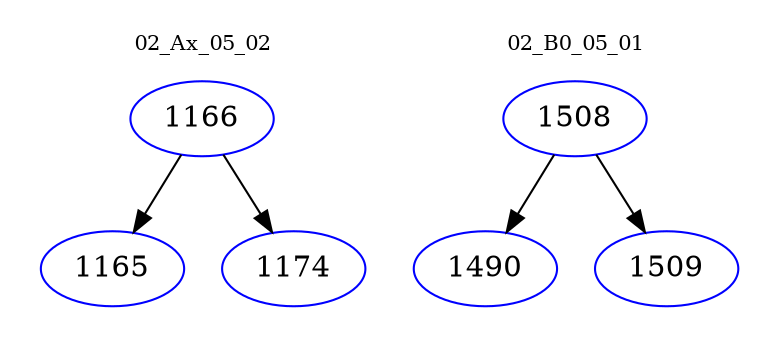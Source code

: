 digraph{
subgraph cluster_0 {
color = white
label = "02_Ax_05_02";
fontsize=10;
T0_1166 [label="1166", color="blue"]
T0_1166 -> T0_1165 [color="black"]
T0_1165 [label="1165", color="blue"]
T0_1166 -> T0_1174 [color="black"]
T0_1174 [label="1174", color="blue"]
}
subgraph cluster_1 {
color = white
label = "02_B0_05_01";
fontsize=10;
T1_1508 [label="1508", color="blue"]
T1_1508 -> T1_1490 [color="black"]
T1_1490 [label="1490", color="blue"]
T1_1508 -> T1_1509 [color="black"]
T1_1509 [label="1509", color="blue"]
}
}
